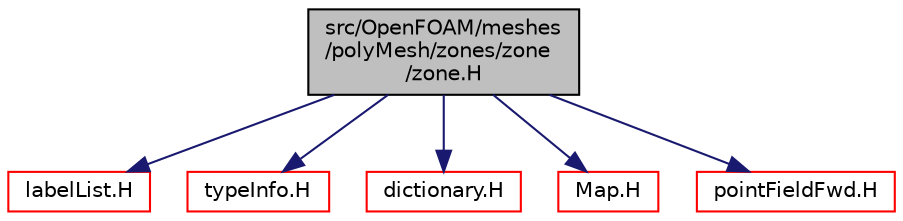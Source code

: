 digraph "src/OpenFOAM/meshes/polyMesh/zones/zone/zone.H"
{
  bgcolor="transparent";
  edge [fontname="Helvetica",fontsize="10",labelfontname="Helvetica",labelfontsize="10"];
  node [fontname="Helvetica",fontsize="10",shape=record];
  Node0 [label="src/OpenFOAM/meshes\l/polyMesh/zones/zone\l/zone.H",height=0.2,width=0.4,color="black", fillcolor="grey75", style="filled", fontcolor="black"];
  Node0 -> Node1 [color="midnightblue",fontsize="10",style="solid",fontname="Helvetica"];
  Node1 [label="labelList.H",height=0.2,width=0.4,color="red",URL="$a13154.html"];
  Node0 -> Node62 [color="midnightblue",fontsize="10",style="solid",fontname="Helvetica"];
  Node62 [label="typeInfo.H",height=0.2,width=0.4,color="red",URL="$a10055.html"];
  Node0 -> Node67 [color="midnightblue",fontsize="10",style="solid",fontname="Helvetica"];
  Node67 [label="dictionary.H",height=0.2,width=0.4,color="red",URL="$a09506.html"];
  Node0 -> Node86 [color="midnightblue",fontsize="10",style="solid",fontname="Helvetica"];
  Node86 [label="Map.H",height=0.2,width=0.4,color="red",URL="$a09191.html"];
  Node0 -> Node87 [color="midnightblue",fontsize="10",style="solid",fontname="Helvetica"];
  Node87 [label="pointFieldFwd.H",height=0.2,width=0.4,color="red",URL="$a12833.html"];
}
